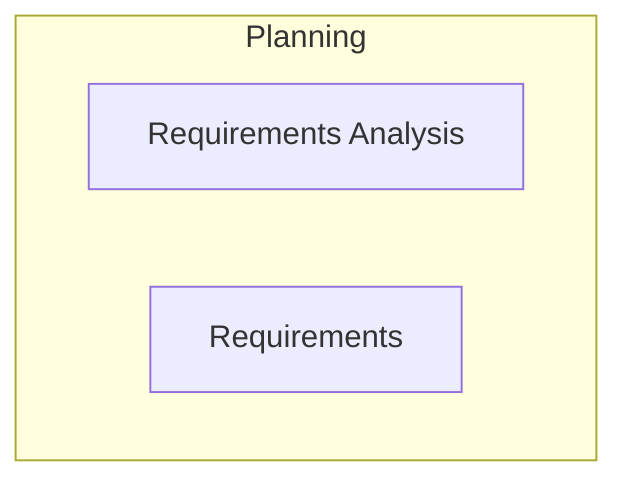 flowchart TD
    A1[Requirements Analysis]
    A[Requirements]
    subgraph Planning
        A
        A1
    end